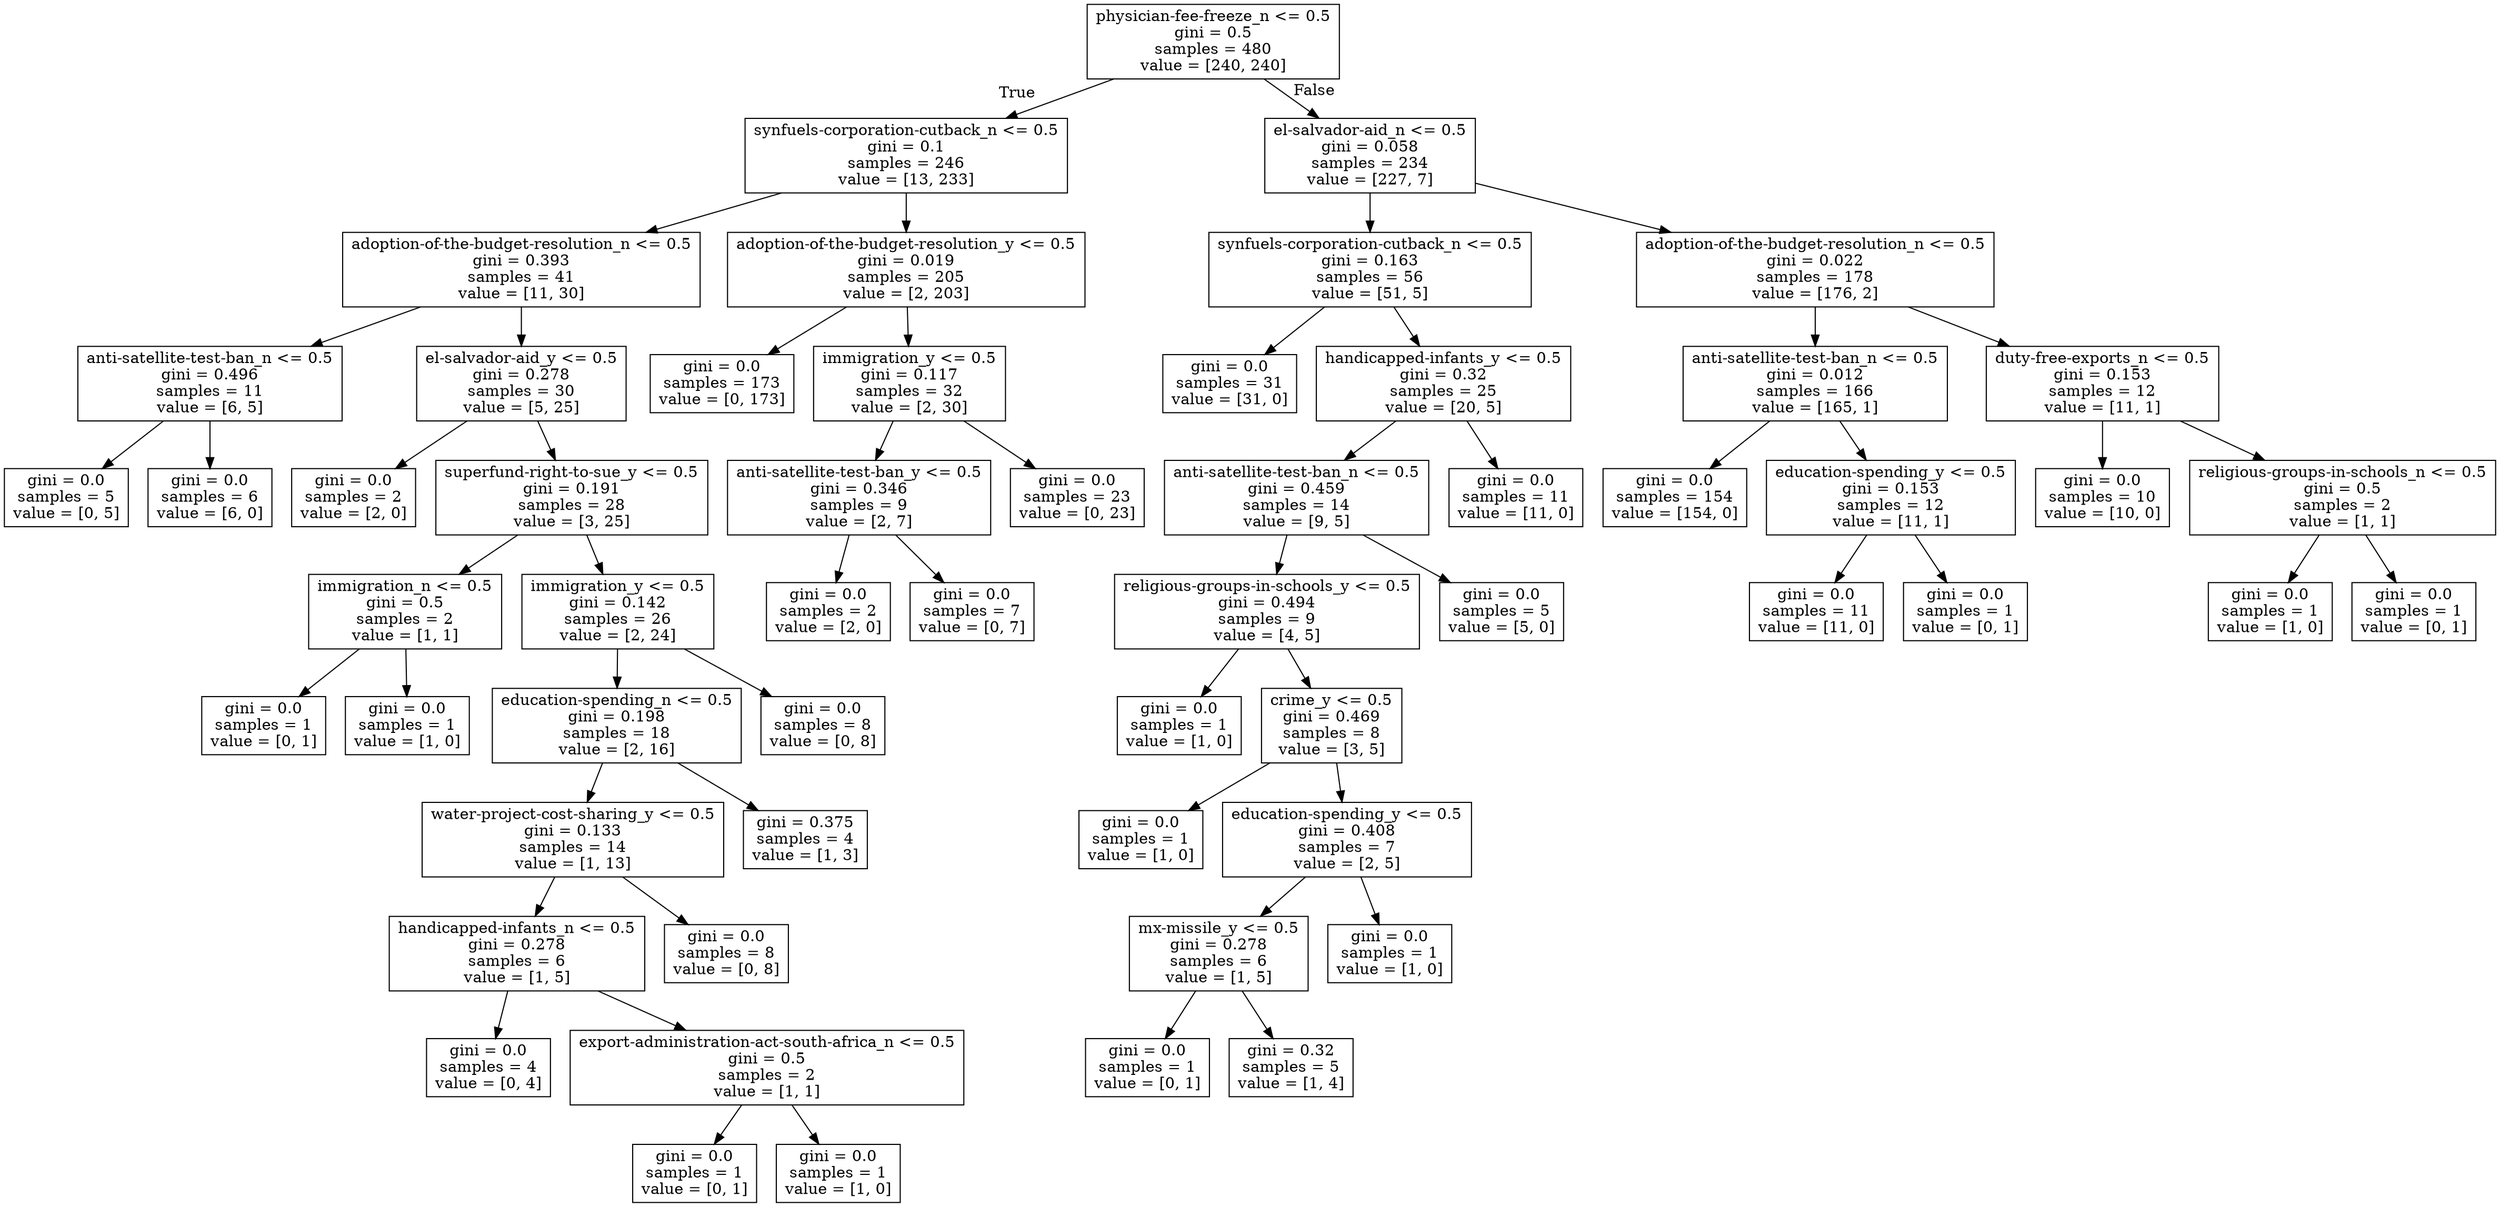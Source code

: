 digraph Tree {
node [shape=box] ;
0 [label="physician-fee-freeze_n <= 0.5\ngini = 0.5\nsamples = 480\nvalue = [240, 240]"] ;
1 [label="synfuels-corporation-cutback_n <= 0.5\ngini = 0.1\nsamples = 246\nvalue = [13, 233]"] ;
0 -> 1 [labeldistance=2.5, labelangle=45, headlabel="True"] ;
2 [label="adoption-of-the-budget-resolution_n <= 0.5\ngini = 0.393\nsamples = 41\nvalue = [11, 30]"] ;
1 -> 2 ;
3 [label="anti-satellite-test-ban_n <= 0.5\ngini = 0.496\nsamples = 11\nvalue = [6, 5]"] ;
2 -> 3 ;
4 [label="gini = 0.0\nsamples = 5\nvalue = [0, 5]"] ;
3 -> 4 ;
5 [label="gini = 0.0\nsamples = 6\nvalue = [6, 0]"] ;
3 -> 5 ;
6 [label="el-salvador-aid_y <= 0.5\ngini = 0.278\nsamples = 30\nvalue = [5, 25]"] ;
2 -> 6 ;
7 [label="gini = 0.0\nsamples = 2\nvalue = [2, 0]"] ;
6 -> 7 ;
8 [label="superfund-right-to-sue_y <= 0.5\ngini = 0.191\nsamples = 28\nvalue = [3, 25]"] ;
6 -> 8 ;
9 [label="immigration_n <= 0.5\ngini = 0.5\nsamples = 2\nvalue = [1, 1]"] ;
8 -> 9 ;
10 [label="gini = 0.0\nsamples = 1\nvalue = [0, 1]"] ;
9 -> 10 ;
11 [label="gini = 0.0\nsamples = 1\nvalue = [1, 0]"] ;
9 -> 11 ;
12 [label="immigration_y <= 0.5\ngini = 0.142\nsamples = 26\nvalue = [2, 24]"] ;
8 -> 12 ;
13 [label="education-spending_n <= 0.5\ngini = 0.198\nsamples = 18\nvalue = [2, 16]"] ;
12 -> 13 ;
14 [label="water-project-cost-sharing_y <= 0.5\ngini = 0.133\nsamples = 14\nvalue = [1, 13]"] ;
13 -> 14 ;
15 [label="handicapped-infants_n <= 0.5\ngini = 0.278\nsamples = 6\nvalue = [1, 5]"] ;
14 -> 15 ;
16 [label="gini = 0.0\nsamples = 4\nvalue = [0, 4]"] ;
15 -> 16 ;
17 [label="export-administration-act-south-africa_n <= 0.5\ngini = 0.5\nsamples = 2\nvalue = [1, 1]"] ;
15 -> 17 ;
18 [label="gini = 0.0\nsamples = 1\nvalue = [0, 1]"] ;
17 -> 18 ;
19 [label="gini = 0.0\nsamples = 1\nvalue = [1, 0]"] ;
17 -> 19 ;
20 [label="gini = 0.0\nsamples = 8\nvalue = [0, 8]"] ;
14 -> 20 ;
21 [label="gini = 0.375\nsamples = 4\nvalue = [1, 3]"] ;
13 -> 21 ;
22 [label="gini = 0.0\nsamples = 8\nvalue = [0, 8]"] ;
12 -> 22 ;
23 [label="adoption-of-the-budget-resolution_y <= 0.5\ngini = 0.019\nsamples = 205\nvalue = [2, 203]"] ;
1 -> 23 ;
24 [label="gini = 0.0\nsamples = 173\nvalue = [0, 173]"] ;
23 -> 24 ;
25 [label="immigration_y <= 0.5\ngini = 0.117\nsamples = 32\nvalue = [2, 30]"] ;
23 -> 25 ;
26 [label="anti-satellite-test-ban_y <= 0.5\ngini = 0.346\nsamples = 9\nvalue = [2, 7]"] ;
25 -> 26 ;
27 [label="gini = 0.0\nsamples = 2\nvalue = [2, 0]"] ;
26 -> 27 ;
28 [label="gini = 0.0\nsamples = 7\nvalue = [0, 7]"] ;
26 -> 28 ;
29 [label="gini = 0.0\nsamples = 23\nvalue = [0, 23]"] ;
25 -> 29 ;
30 [label="el-salvador-aid_n <= 0.5\ngini = 0.058\nsamples = 234\nvalue = [227, 7]"] ;
0 -> 30 [labeldistance=2.5, labelangle=-45, headlabel="False"] ;
31 [label="synfuels-corporation-cutback_n <= 0.5\ngini = 0.163\nsamples = 56\nvalue = [51, 5]"] ;
30 -> 31 ;
32 [label="gini = 0.0\nsamples = 31\nvalue = [31, 0]"] ;
31 -> 32 ;
33 [label="handicapped-infants_y <= 0.5\ngini = 0.32\nsamples = 25\nvalue = [20, 5]"] ;
31 -> 33 ;
34 [label="anti-satellite-test-ban_n <= 0.5\ngini = 0.459\nsamples = 14\nvalue = [9, 5]"] ;
33 -> 34 ;
35 [label="religious-groups-in-schools_y <= 0.5\ngini = 0.494\nsamples = 9\nvalue = [4, 5]"] ;
34 -> 35 ;
36 [label="gini = 0.0\nsamples = 1\nvalue = [1, 0]"] ;
35 -> 36 ;
37 [label="crime_y <= 0.5\ngini = 0.469\nsamples = 8\nvalue = [3, 5]"] ;
35 -> 37 ;
38 [label="gini = 0.0\nsamples = 1\nvalue = [1, 0]"] ;
37 -> 38 ;
39 [label="education-spending_y <= 0.5\ngini = 0.408\nsamples = 7\nvalue = [2, 5]"] ;
37 -> 39 ;
40 [label="mx-missile_y <= 0.5\ngini = 0.278\nsamples = 6\nvalue = [1, 5]"] ;
39 -> 40 ;
41 [label="gini = 0.0\nsamples = 1\nvalue = [0, 1]"] ;
40 -> 41 ;
42 [label="gini = 0.32\nsamples = 5\nvalue = [1, 4]"] ;
40 -> 42 ;
43 [label="gini = 0.0\nsamples = 1\nvalue = [1, 0]"] ;
39 -> 43 ;
44 [label="gini = 0.0\nsamples = 5\nvalue = [5, 0]"] ;
34 -> 44 ;
45 [label="gini = 0.0\nsamples = 11\nvalue = [11, 0]"] ;
33 -> 45 ;
46 [label="adoption-of-the-budget-resolution_n <= 0.5\ngini = 0.022\nsamples = 178\nvalue = [176, 2]"] ;
30 -> 46 ;
47 [label="anti-satellite-test-ban_n <= 0.5\ngini = 0.012\nsamples = 166\nvalue = [165, 1]"] ;
46 -> 47 ;
48 [label="gini = 0.0\nsamples = 154\nvalue = [154, 0]"] ;
47 -> 48 ;
49 [label="education-spending_y <= 0.5\ngini = 0.153\nsamples = 12\nvalue = [11, 1]"] ;
47 -> 49 ;
50 [label="gini = 0.0\nsamples = 11\nvalue = [11, 0]"] ;
49 -> 50 ;
51 [label="gini = 0.0\nsamples = 1\nvalue = [0, 1]"] ;
49 -> 51 ;
52 [label="duty-free-exports_n <= 0.5\ngini = 0.153\nsamples = 12\nvalue = [11, 1]"] ;
46 -> 52 ;
53 [label="gini = 0.0\nsamples = 10\nvalue = [10, 0]"] ;
52 -> 53 ;
54 [label="religious-groups-in-schools_n <= 0.5\ngini = 0.5\nsamples = 2\nvalue = [1, 1]"] ;
52 -> 54 ;
55 [label="gini = 0.0\nsamples = 1\nvalue = [1, 0]"] ;
54 -> 55 ;
56 [label="gini = 0.0\nsamples = 1\nvalue = [0, 1]"] ;
54 -> 56 ;
}